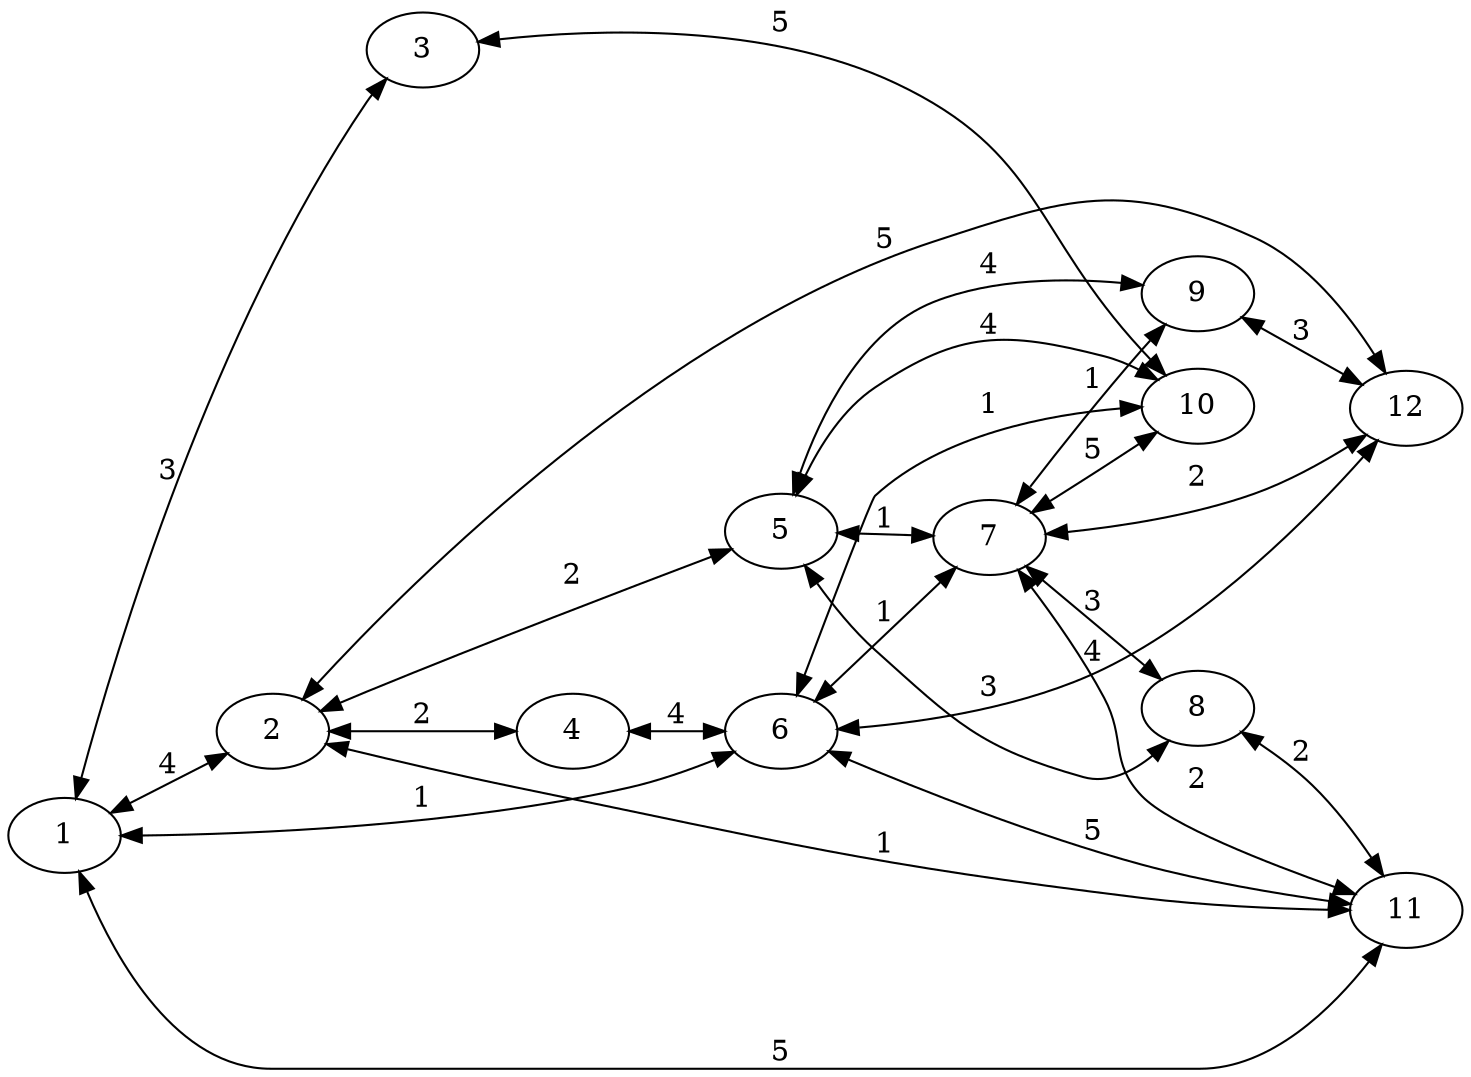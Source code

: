 digraph {
    rankdir="LR";
1;
2;
3;
4;
5;
6;
7;
8;
9;
10;
11;
12;
1 -> 2 [dir="both" label=4];
1 -> 3 [dir="both" label=3];
1 -> 6 [dir="both" label=1];
1 -> 11 [dir="both" label=5];

2 -> 4 [dir="both" label=2];
2 -> 5 [dir="both" label=2];
2 -> 11 [dir="both" label=1];
2 -> 12 [dir="both" label=5];

3 -> 10 [dir="both" label=5];

4 -> 6 [dir="both" label=4];

5 -> 7 [dir="both" label=1];
5 -> 8 [dir="both" label=3];
5 -> 9 [dir="both" label=4];
5 -> 10 [dir="both" label=4];

6 -> 7 [dir="both" label=1];
6 -> 10 [dir="both" label=1];
6 -> 11 [dir="both" label=5];
6 -> 12 [dir="both" label=4];

7 -> 8 [dir="both" label=3];
7 -> 9 [dir="both" label=1];
7 -> 10 [dir="both" label=5];
7 -> 11 [dir="both" label=2];
7 -> 12 [dir="both" label=2];

8 -> 11 [dir="both" label=2];

9 -> 12 [dir="both" label=3];
}
